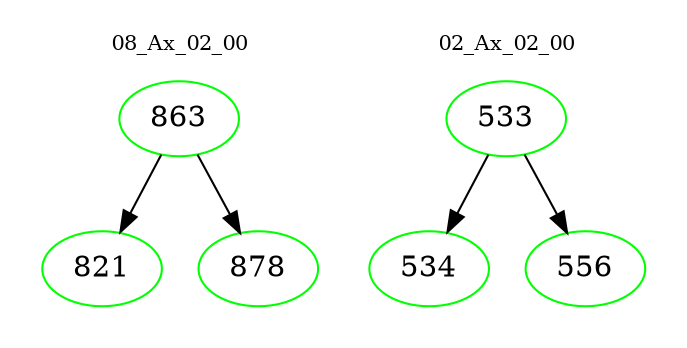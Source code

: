 digraph{
subgraph cluster_0 {
color = white
label = "08_Ax_02_00";
fontsize=10;
T0_863 [label="863", color="green"]
T0_863 -> T0_821 [color="black"]
T0_821 [label="821", color="green"]
T0_863 -> T0_878 [color="black"]
T0_878 [label="878", color="green"]
}
subgraph cluster_1 {
color = white
label = "02_Ax_02_00";
fontsize=10;
T1_533 [label="533", color="green"]
T1_533 -> T1_534 [color="black"]
T1_534 [label="534", color="green"]
T1_533 -> T1_556 [color="black"]
T1_556 [label="556", color="green"]
}
}
